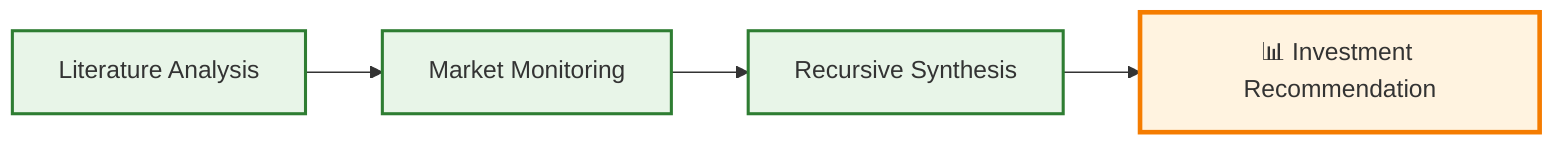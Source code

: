 graph LR
    literature_analysis[Literature Analysis]
    market_monitoring[Market Monitoring]
    recursive_synthesis[Recursive Synthesis]
    literature_analysis --> market_monitoring
    market_monitoring --> recursive_synthesis
    final_result[📊 Investment Recommendation]
    recursive_synthesis --> final_result
    classDef workflow fill:#e8f5e8,stroke:#2e7d32,stroke-width:2px
    classDef result fill:#fff3e0,stroke:#f57c00,stroke-width:3px
    class literature_analysis,market_monitoring,recursive_synthesis workflow
    class final_result result